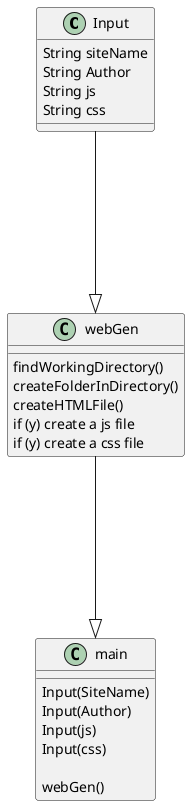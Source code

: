 @startuml
'https://plantuml.com/sequence-diagram

class Input{
String siteName
String Author
String js
String css
}

class main{
Input(SiteName)
Input(Author)
Input(js)
Input(css)

webGen()
}

class webGen{
findWorkingDirectory()
createFolderInDirectory()
createHTMLFile()
if (y) create a js file
if (y) create a css file
}

Input ----|> webGen
webGen ----|> main

@enduml